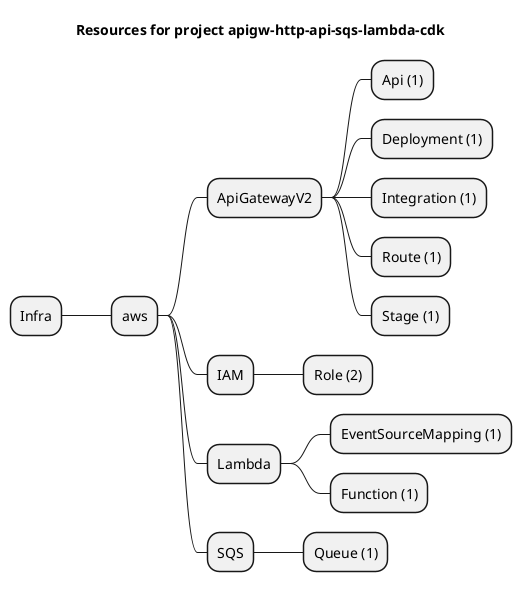 @startmindmap
title Resources for project apigw-http-api-sqs-lambda-cdk
skinparam monochrome true
+ Infra
++ aws
+++ ApiGatewayV2
++++ Api (1)
++++ Deployment (1)
++++ Integration (1)
++++ Route (1)
++++ Stage (1)
+++ IAM
++++ Role (2)
+++ Lambda
++++ EventSourceMapping (1)
++++ Function (1)
+++ SQS
++++ Queue (1)
@endmindmap